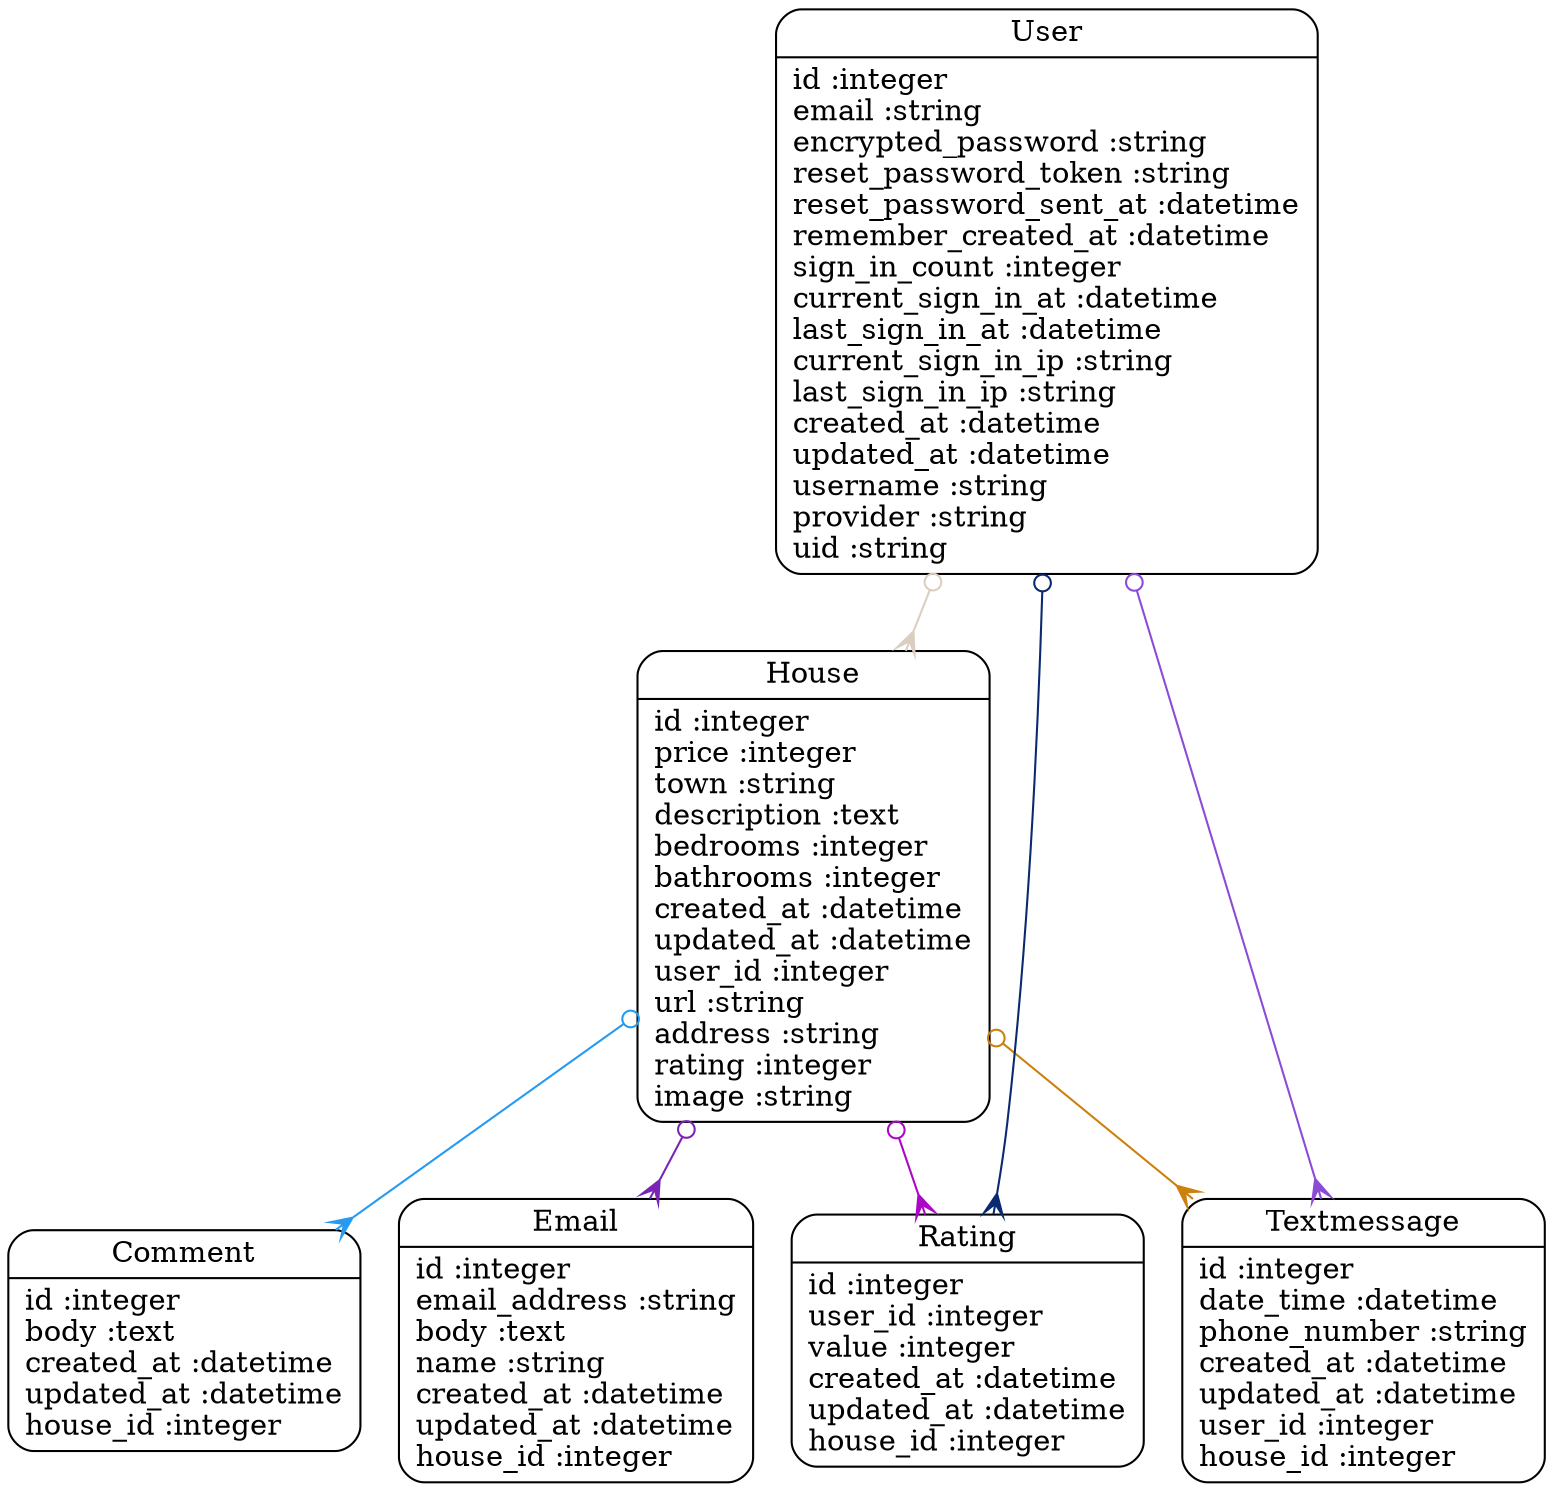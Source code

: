 digraph models_diagram {
	graph[overlap=false, splines=true]
	"Comment" [shape=Mrecord, label="{Comment|id :integer\lbody :text\lcreated_at :datetime\lupdated_at :datetime\lhouse_id :integer\l}"]
	"Email" [shape=Mrecord, label="{Email|id :integer\lemail_address :string\lbody :text\lname :string\lcreated_at :datetime\lupdated_at :datetime\lhouse_id :integer\l}"]
	"House" [shape=Mrecord, label="{House|id :integer\lprice :integer\ltown :string\ldescription :text\lbedrooms :integer\lbathrooms :integer\lcreated_at :datetime\lupdated_at :datetime\luser_id :integer\lurl :string\laddress :string\lrating :integer\limage :string\l}"]
	"Rating" [shape=Mrecord, label="{Rating|id :integer\luser_id :integer\lvalue :integer\lcreated_at :datetime\lupdated_at :datetime\lhouse_id :integer\l}"]
	"Textmessage" [shape=Mrecord, label="{Textmessage|id :integer\ldate_time :datetime\lphone_number :string\lcreated_at :datetime\lupdated_at :datetime\luser_id :integer\lhouse_id :integer\l}"]
	"User" [shape=Mrecord, label="{User|id :integer\lemail :string\lencrypted_password :string\lreset_password_token :string\lreset_password_sent_at :datetime\lremember_created_at :datetime\lsign_in_count :integer\lcurrent_sign_in_at :datetime\llast_sign_in_at :datetime\lcurrent_sign_in_ip :string\llast_sign_in_ip :string\lcreated_at :datetime\lupdated_at :datetime\lusername :string\lprovider :string\luid :string\l}"]
	"House" -> "Comment" [arrowtail=odot, arrowhead=crow, dir=both color="#2699F0"]
	"House" -> "Email" [arrowtail=odot, arrowhead=crow, dir=both color="#7924B4"]
	"House" -> "Rating" [arrowtail=odot, arrowhead=crow, dir=both color="#AD05C7"]
	"House" -> "Textmessage" [arrowtail=odot, arrowhead=crow, dir=both color="#CC800D"]
	"User" -> "House" [arrowtail=odot, arrowhead=crow, dir=both color="#DACFBF"]
	"User" -> "Rating" [arrowtail=odot, arrowhead=crow, dir=both color="#0A2971"]
	"User" -> "Textmessage" [arrowtail=odot, arrowhead=crow, dir=both color="#8B4BD6"]
}

